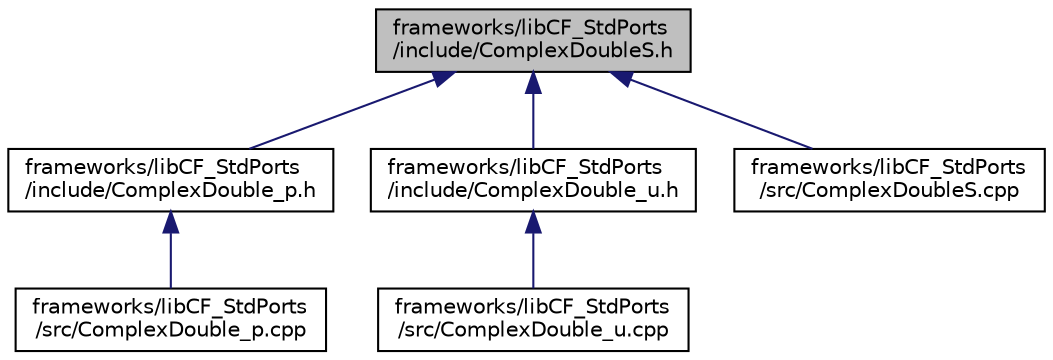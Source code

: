 digraph "frameworks/libCF_StdPorts/include/ComplexDoubleS.h"
{
 // INTERACTIVE_SVG=YES
  edge [fontname="Helvetica",fontsize="10",labelfontname="Helvetica",labelfontsize="10"];
  node [fontname="Helvetica",fontsize="10",shape=record];
  Node1 [label="frameworks/libCF_StdPorts\l/include/ComplexDoubleS.h",height=0.2,width=0.4,color="black", fillcolor="grey75", style="filled", fontcolor="black"];
  Node1 -> Node2 [dir="back",color="midnightblue",fontsize="10",style="solid",fontname="Helvetica"];
  Node2 [label="frameworks/libCF_StdPorts\l/include/ComplexDouble_p.h",height=0.2,width=0.4,color="black", fillcolor="white", style="filled",URL="$_complex_double__p_8h.html",tooltip=":  "];
  Node2 -> Node3 [dir="back",color="midnightblue",fontsize="10",style="solid",fontname="Helvetica"];
  Node3 [label="frameworks/libCF_StdPorts\l/src/ComplexDouble_p.cpp",height=0.2,width=0.4,color="black", fillcolor="white", style="filled",URL="$_complex_double__p_8cpp.html",tooltip=":  "];
  Node1 -> Node4 [dir="back",color="midnightblue",fontsize="10",style="solid",fontname="Helvetica"];
  Node4 [label="frameworks/libCF_StdPorts\l/include/ComplexDouble_u.h",height=0.2,width=0.4,color="black", fillcolor="white", style="filled",URL="$_complex_double__u_8h.html",tooltip=":  "];
  Node4 -> Node5 [dir="back",color="midnightblue",fontsize="10",style="solid",fontname="Helvetica"];
  Node5 [label="frameworks/libCF_StdPorts\l/src/ComplexDouble_u.cpp",height=0.2,width=0.4,color="black", fillcolor="white", style="filled",URL="$_complex_double__u_8cpp.html",tooltip=":  "];
  Node1 -> Node6 [dir="back",color="midnightblue",fontsize="10",style="solid",fontname="Helvetica"];
  Node6 [label="frameworks/libCF_StdPorts\l/src/ComplexDoubleS.cpp",height=0.2,width=0.4,color="black", fillcolor="white", style="filled",URL="$_complex_double_s_8cpp.html"];
}
